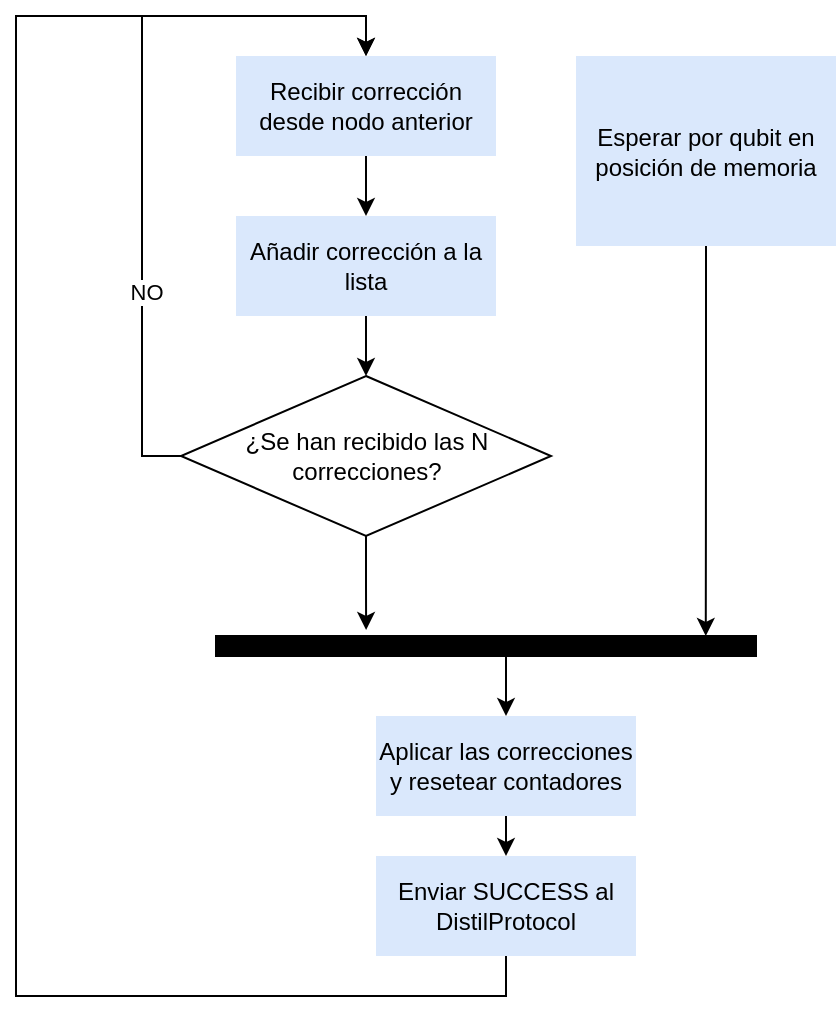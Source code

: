 <mxfile version="24.1.0" type="device">
  <diagram name="Página-1" id="kfOfI7laBqbu2NBwnll7">
    <mxGraphModel dx="810" dy="454" grid="1" gridSize="10" guides="1" tooltips="1" connect="1" arrows="1" fold="1" page="1" pageScale="1" pageWidth="827" pageHeight="1169" math="0" shadow="0">
      <root>
        <mxCell id="0" />
        <mxCell id="1" parent="0" />
        <mxCell id="0X_UnrnqS1bJpD3h3feO-6" style="edgeStyle=orthogonalEdgeStyle;rounded=0;orthogonalLoop=1;jettySize=auto;html=1;exitX=0.5;exitY=1;exitDx=0;exitDy=0;entryX=0.5;entryY=0;entryDx=0;entryDy=0;" parent="1" source="0X_UnrnqS1bJpD3h3feO-1" target="0X_UnrnqS1bJpD3h3feO-2" edge="1">
          <mxGeometry relative="1" as="geometry" />
        </mxCell>
        <mxCell id="0X_UnrnqS1bJpD3h3feO-1" value="Recibir corrección desde nodo anterior" style="rounded=0;whiteSpace=wrap;html=1;fillColor=#dae8fc;strokeColor=none;" parent="1" vertex="1">
          <mxGeometry x="330" y="120" width="130" height="50" as="geometry" />
        </mxCell>
        <mxCell id="0X_UnrnqS1bJpD3h3feO-7" style="edgeStyle=orthogonalEdgeStyle;rounded=0;orthogonalLoop=1;jettySize=auto;html=1;exitX=0.5;exitY=1;exitDx=0;exitDy=0;entryX=0.5;entryY=0;entryDx=0;entryDy=0;" parent="1" source="0X_UnrnqS1bJpD3h3feO-2" target="0X_UnrnqS1bJpD3h3feO-3" edge="1">
          <mxGeometry relative="1" as="geometry" />
        </mxCell>
        <mxCell id="0X_UnrnqS1bJpD3h3feO-2" value="Añadir corrección a la lista" style="rounded=0;whiteSpace=wrap;html=1;fillColor=#dae8fc;strokeColor=none;" parent="1" vertex="1">
          <mxGeometry x="330" y="200" width="130" height="50" as="geometry" />
        </mxCell>
        <mxCell id="0X_UnrnqS1bJpD3h3feO-4" style="edgeStyle=orthogonalEdgeStyle;rounded=0;orthogonalLoop=1;jettySize=auto;html=1;exitX=0;exitY=0.5;exitDx=0;exitDy=0;entryX=0.5;entryY=0;entryDx=0;entryDy=0;" parent="1" source="0X_UnrnqS1bJpD3h3feO-3" target="0X_UnrnqS1bJpD3h3feO-1" edge="1">
          <mxGeometry relative="1" as="geometry">
            <Array as="points">
              <mxPoint x="283" y="320" />
              <mxPoint x="283" y="100" />
              <mxPoint x="395" y="100" />
            </Array>
          </mxGeometry>
        </mxCell>
        <mxCell id="0X_UnrnqS1bJpD3h3feO-5" value="NO" style="edgeLabel;html=1;align=center;verticalAlign=middle;resizable=0;points=[];" parent="0X_UnrnqS1bJpD3h3feO-4" vertex="1" connectable="0">
          <mxGeometry x="-0.454" y="-2" relative="1" as="geometry">
            <mxPoint as="offset" />
          </mxGeometry>
        </mxCell>
        <mxCell id="0X_UnrnqS1bJpD3h3feO-3" value="¿Se han recibido las N correcciones?" style="rhombus;whiteSpace=wrap;html=1;" parent="1" vertex="1">
          <mxGeometry x="302.5" y="280" width="185" height="80" as="geometry" />
        </mxCell>
        <mxCell id="0X_UnrnqS1bJpD3h3feO-11" style="edgeStyle=orthogonalEdgeStyle;rounded=0;orthogonalLoop=1;jettySize=auto;html=1;exitX=0.5;exitY=1;exitDx=0;exitDy=0;entryX=0.5;entryY=0;entryDx=0;entryDy=0;" parent="1" source="0X_UnrnqS1bJpD3h3feO-8" target="0X_UnrnqS1bJpD3h3feO-9" edge="1">
          <mxGeometry relative="1" as="geometry" />
        </mxCell>
        <mxCell id="0X_UnrnqS1bJpD3h3feO-8" value="Aplicar las correcciones y resetear contadores" style="rounded=0;whiteSpace=wrap;html=1;fillColor=#dae8fc;strokeColor=none;" parent="1" vertex="1">
          <mxGeometry x="400" y="450" width="130" height="50" as="geometry" />
        </mxCell>
        <mxCell id="0X_UnrnqS1bJpD3h3feO-13" style="edgeStyle=orthogonalEdgeStyle;rounded=0;orthogonalLoop=1;jettySize=auto;html=1;exitX=0.5;exitY=1;exitDx=0;exitDy=0;entryX=0.5;entryY=0;entryDx=0;entryDy=0;" parent="1" source="0X_UnrnqS1bJpD3h3feO-9" target="0X_UnrnqS1bJpD3h3feO-1" edge="1">
          <mxGeometry relative="1" as="geometry">
            <Array as="points">
              <mxPoint x="465" y="590" />
              <mxPoint x="220" y="590" />
              <mxPoint x="220" y="100" />
              <mxPoint x="395" y="100" />
            </Array>
          </mxGeometry>
        </mxCell>
        <mxCell id="0X_UnrnqS1bJpD3h3feO-9" value="Enviar SUCCESS al DistilProtocol" style="rounded=0;whiteSpace=wrap;html=1;fillColor=#dae8fc;strokeColor=none;" parent="1" vertex="1">
          <mxGeometry x="400" y="520" width="130" height="50" as="geometry" />
        </mxCell>
        <mxCell id="v1bgCa85DJemfBtTXF4c-5" style="edgeStyle=orthogonalEdgeStyle;rounded=0;orthogonalLoop=1;jettySize=auto;html=1;exitX=0.5;exitY=1;exitDx=0;exitDy=0;entryX=0.5;entryY=0;entryDx=0;entryDy=0;" parent="1" source="v1bgCa85DJemfBtTXF4c-1" target="0X_UnrnqS1bJpD3h3feO-8" edge="1">
          <mxGeometry relative="1" as="geometry" />
        </mxCell>
        <mxCell id="v1bgCa85DJemfBtTXF4c-1" value="" style="whiteSpace=wrap;html=1;rounded=0;shadow=0;comic=0;labelBackgroundColor=none;strokeWidth=1;fillColor=#000000;fontFamily=Verdana;fontSize=12;align=center;rotation=0;" parent="1" vertex="1">
          <mxGeometry x="320" y="410" width="270" height="10" as="geometry" />
        </mxCell>
        <mxCell id="v1bgCa85DJemfBtTXF4c-2" value="Esperar por qubit en posición de memoria" style="rounded=0;whiteSpace=wrap;html=1;fillColor=#dae8fc;strokeColor=none;" parent="1" vertex="1">
          <mxGeometry x="500" y="120" width="130" height="95" as="geometry" />
        </mxCell>
        <mxCell id="v1bgCa85DJemfBtTXF4c-3" style="edgeStyle=orthogonalEdgeStyle;rounded=0;orthogonalLoop=1;jettySize=auto;html=1;exitX=0.5;exitY=1;exitDx=0;exitDy=0;entryX=0.278;entryY=-0.3;entryDx=0;entryDy=0;entryPerimeter=0;" parent="1" source="0X_UnrnqS1bJpD3h3feO-3" target="v1bgCa85DJemfBtTXF4c-1" edge="1">
          <mxGeometry relative="1" as="geometry" />
        </mxCell>
        <mxCell id="v1bgCa85DJemfBtTXF4c-4" style="edgeStyle=orthogonalEdgeStyle;rounded=0;orthogonalLoop=1;jettySize=auto;html=1;exitX=0.5;exitY=1;exitDx=0;exitDy=0;entryX=0.907;entryY=0;entryDx=0;entryDy=0;entryPerimeter=0;" parent="1" source="v1bgCa85DJemfBtTXF4c-2" target="v1bgCa85DJemfBtTXF4c-1" edge="1">
          <mxGeometry relative="1" as="geometry" />
        </mxCell>
      </root>
    </mxGraphModel>
  </diagram>
</mxfile>
